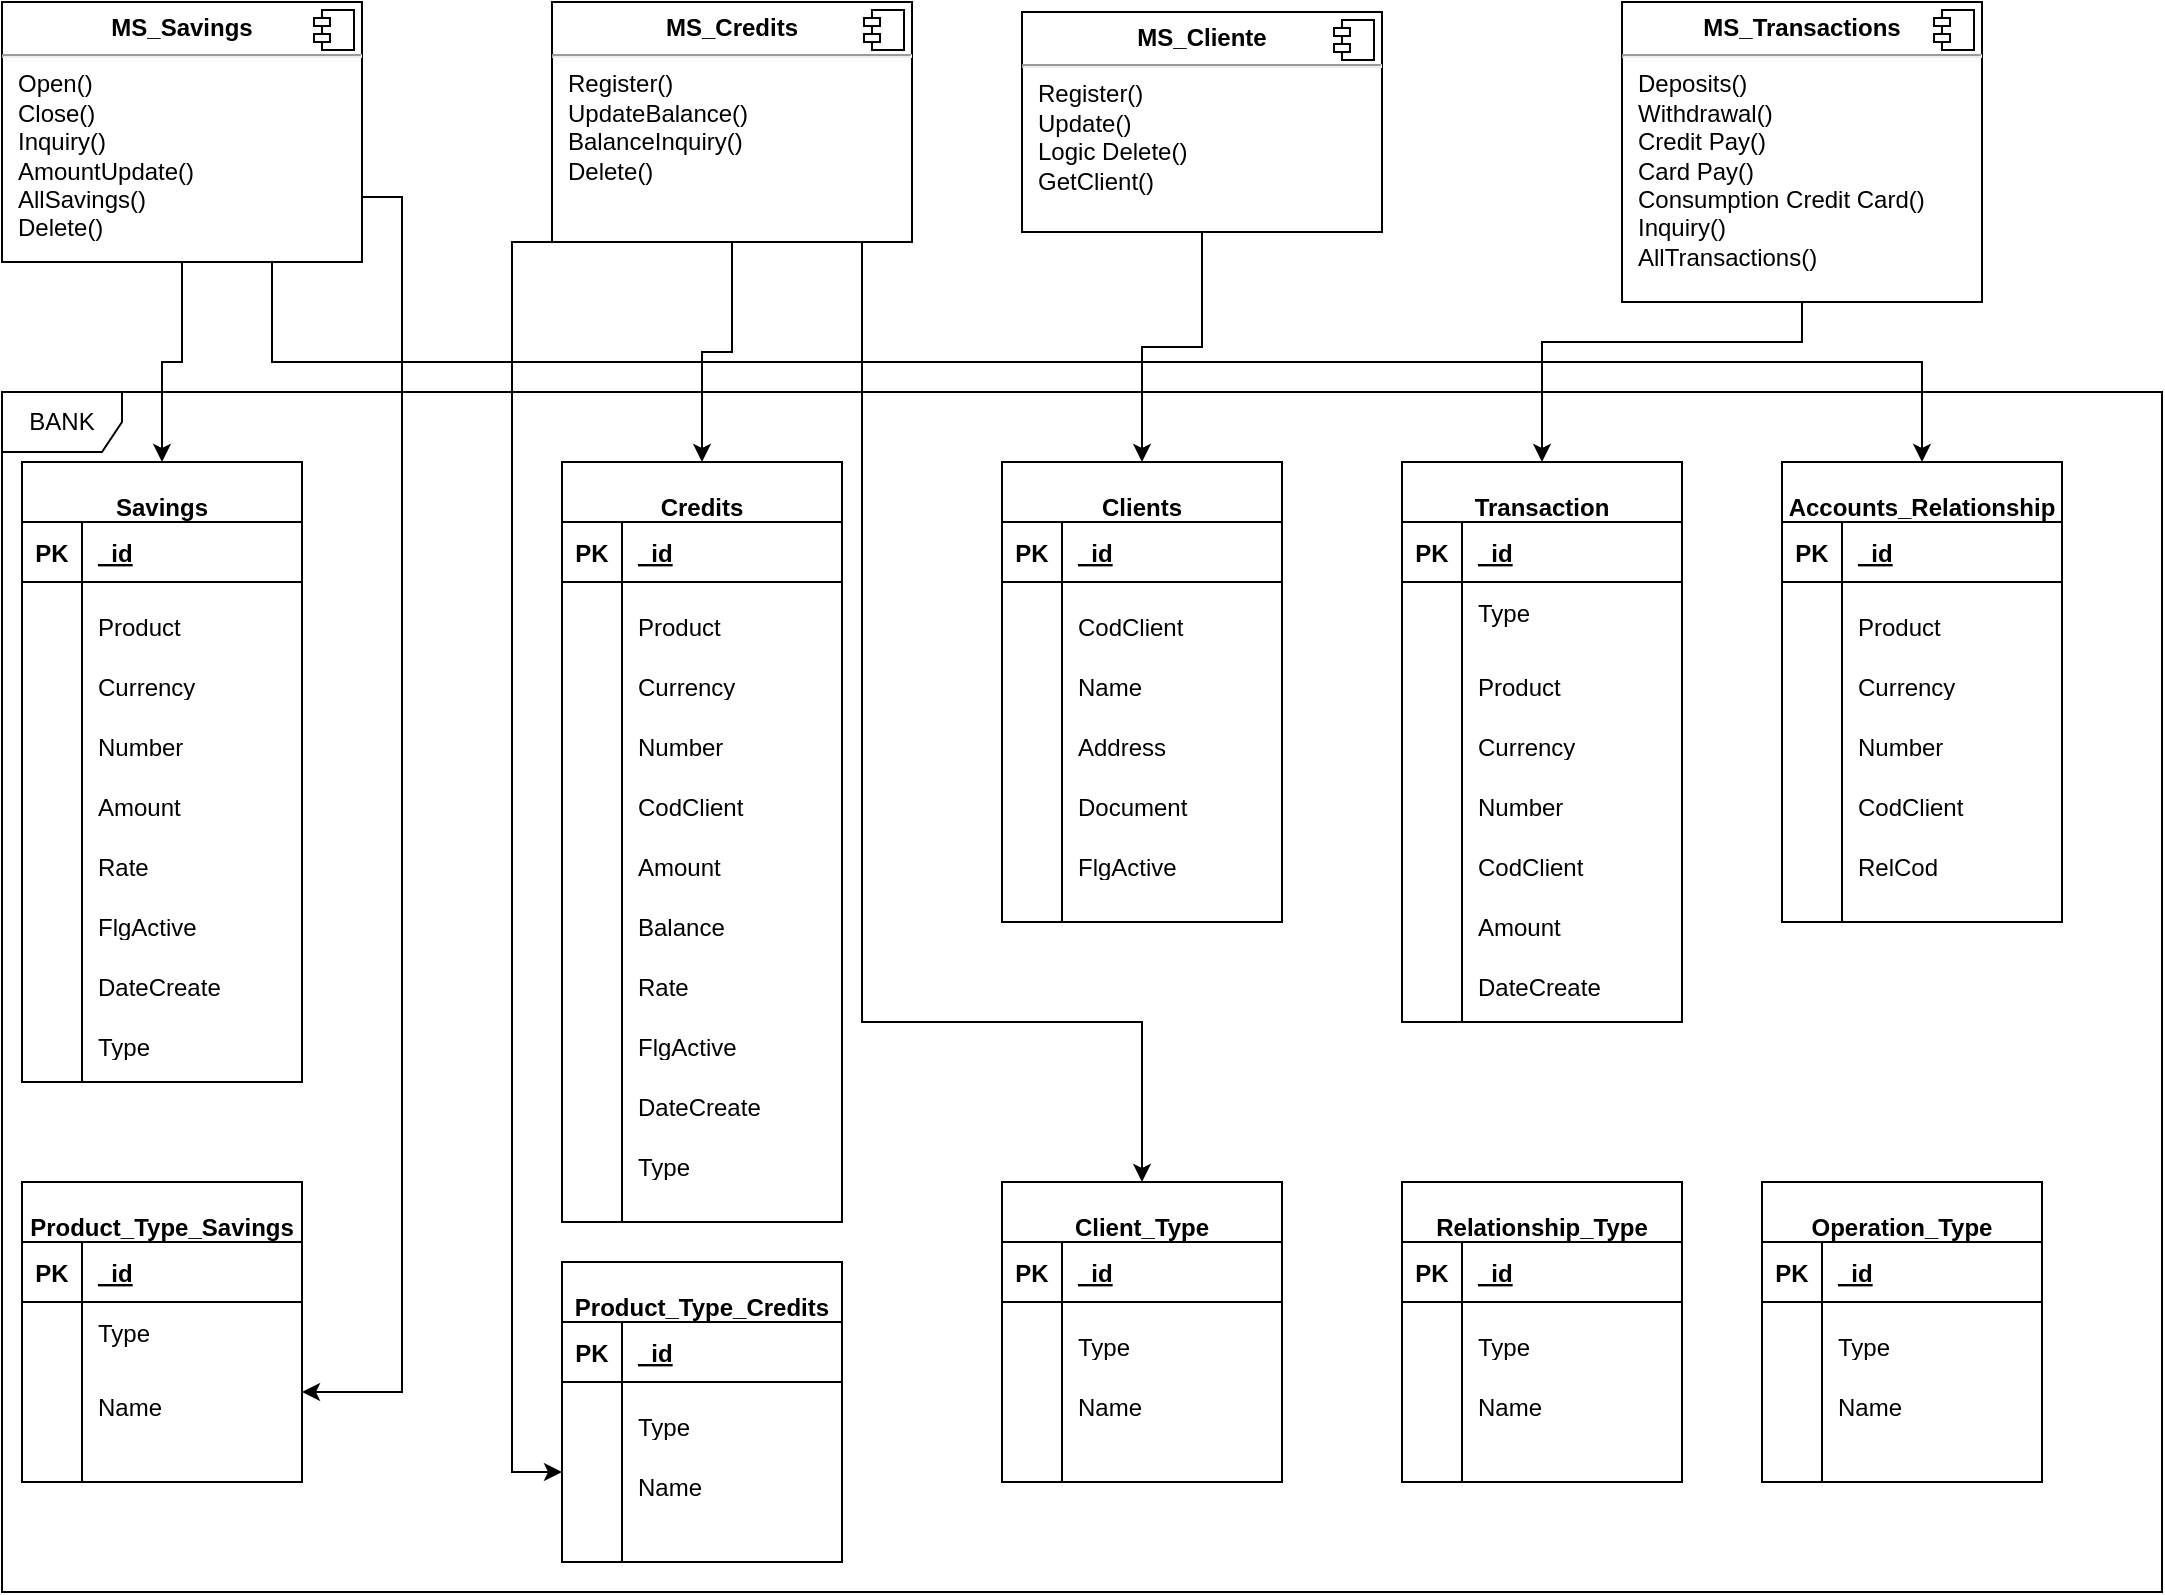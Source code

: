 <mxfile version="20.0.4" type="device"><diagram id="MXFA_0qv1_VHIxPZkJlj" name="Page-1"><mxGraphModel dx="1038" dy="547" grid="1" gridSize="10" guides="1" tooltips="1" connect="1" arrows="1" fold="1" page="1" pageScale="1" pageWidth="1169" pageHeight="827" math="0" shadow="0"><root><mxCell id="0"/><mxCell id="1" parent="0"/><mxCell id="qdt_eq3C3awp7b43roMQ-5" value="BANK" style="shape=umlFrame;whiteSpace=wrap;html=1;" parent="1" vertex="1"><mxGeometry x="40" y="205" width="1080" height="600" as="geometry"/></mxCell><mxCell id="FviVJ25n8pS7CDMj07CR-1" style="edgeStyle=orthogonalEdgeStyle;rounded=0;orthogonalLoop=1;jettySize=auto;html=1;exitX=0.5;exitY=1;exitDx=0;exitDy=0;entryX=0.5;entryY=0;entryDx=0;entryDy=0;" edge="1" parent="1" source="qdt_eq3C3awp7b43roMQ-6" target="8BAgz-dBK4K14bLiGrYP-5"><mxGeometry relative="1" as="geometry"/></mxCell><mxCell id="FviVJ25n8pS7CDMj07CR-5" style="edgeStyle=orthogonalEdgeStyle;rounded=0;orthogonalLoop=1;jettySize=auto;html=1;exitX=0.75;exitY=1;exitDx=0;exitDy=0;entryX=0.5;entryY=0;entryDx=0;entryDy=0;" edge="1" parent="1" source="qdt_eq3C3awp7b43roMQ-6" target="8BAgz-dBK4K14bLiGrYP-44"><mxGeometry relative="1" as="geometry"/></mxCell><mxCell id="FviVJ25n8pS7CDMj07CR-12" style="edgeStyle=orthogonalEdgeStyle;rounded=0;orthogonalLoop=1;jettySize=auto;html=1;exitX=1;exitY=0.75;exitDx=0;exitDy=0;entryX=1;entryY=0.5;entryDx=0;entryDy=0;" edge="1" parent="1" source="qdt_eq3C3awp7b43roMQ-6" target="8BAgz-dBK4K14bLiGrYP-129"><mxGeometry relative="1" as="geometry"/></mxCell><mxCell id="qdt_eq3C3awp7b43roMQ-6" value="&lt;p style=&quot;margin:0px;margin-top:6px;text-align:center;&quot;&gt;&lt;b&gt;MS_Savings&lt;/b&gt;&lt;br&gt;&lt;/p&gt;&lt;hr&gt;&lt;p style=&quot;margin:0px;margin-left:8px;&quot;&gt;Open()&lt;br&gt;Close()&lt;/p&gt;&lt;p style=&quot;margin:0px;margin-left:8px;&quot;&gt;Inquiry()&lt;br&gt;&lt;/p&gt;&lt;p style=&quot;margin:0px;margin-left:8px;&quot;&gt;AmountUpdate()&lt;br&gt;&lt;/p&gt;&lt;p style=&quot;margin:0px;margin-left:8px;&quot;&gt;AllSavings()&lt;br&gt;&lt;/p&gt;&lt;p style=&quot;margin:0px;margin-left:8px;&quot;&gt;Delete()&lt;/p&gt;" style="align=left;overflow=fill;html=1;dropTarget=0;" parent="1" vertex="1"><mxGeometry x="40" y="10" width="180" height="130" as="geometry"/></mxCell><mxCell id="qdt_eq3C3awp7b43roMQ-7" value="" style="shape=component;jettyWidth=8;jettyHeight=4;" parent="qdt_eq3C3awp7b43roMQ-6" vertex="1"><mxGeometry x="1" width="20" height="20" relative="1" as="geometry"><mxPoint x="-24" y="4" as="offset"/></mxGeometry></mxCell><mxCell id="FviVJ25n8pS7CDMj07CR-2" style="edgeStyle=orthogonalEdgeStyle;rounded=0;orthogonalLoop=1;jettySize=auto;html=1;exitX=0.5;exitY=1;exitDx=0;exitDy=0;entryX=0.5;entryY=0;entryDx=0;entryDy=0;" edge="1" parent="1" source="qdt_eq3C3awp7b43roMQ-8" target="8BAgz-dBK4K14bLiGrYP-70"><mxGeometry relative="1" as="geometry"/></mxCell><mxCell id="FviVJ25n8pS7CDMj07CR-6" style="edgeStyle=orthogonalEdgeStyle;rounded=0;orthogonalLoop=1;jettySize=auto;html=1;exitX=0.75;exitY=1;exitDx=0;exitDy=0;entryX=0.5;entryY=0;entryDx=0;entryDy=0;" edge="1" parent="1" source="qdt_eq3C3awp7b43roMQ-8" target="8BAgz-dBK4K14bLiGrYP-83"><mxGeometry relative="1" as="geometry"><Array as="points"><mxPoint x="470" y="130"/><mxPoint x="470" y="520"/><mxPoint x="610" y="520"/></Array></mxGeometry></mxCell><mxCell id="FviVJ25n8pS7CDMj07CR-11" style="edgeStyle=orthogonalEdgeStyle;rounded=0;orthogonalLoop=1;jettySize=auto;html=1;exitX=0.25;exitY=1;exitDx=0;exitDy=0;entryX=0;entryY=0.5;entryDx=0;entryDy=0;" edge="1" parent="1" source="qdt_eq3C3awp7b43roMQ-8" target="8BAgz-dBK4K14bLiGrYP-64"><mxGeometry relative="1" as="geometry"><Array as="points"><mxPoint x="295" y="130"/><mxPoint x="295" y="745"/></Array></mxGeometry></mxCell><mxCell id="qdt_eq3C3awp7b43roMQ-8" value="&lt;p style=&quot;margin:0px;margin-top:6px;text-align:center;&quot;&gt;&lt;b&gt;MS_Credits&lt;/b&gt;&lt;br&gt;&lt;/p&gt;&lt;hr&gt;&lt;p style=&quot;margin:0px;margin-left:8px;&quot;&gt;Register()&lt;/p&gt;&lt;p style=&quot;margin:0px;margin-left:8px;&quot;&gt;UpdateBalance()&lt;/p&gt;&lt;p style=&quot;margin:0px;margin-left:8px;&quot;&gt;BalanceInquiry()&lt;/p&gt;&lt;p style=&quot;margin:0px;margin-left:8px;&quot;&gt;Delete()&lt;/p&gt;" style="align=left;overflow=fill;html=1;dropTarget=0;" parent="1" vertex="1"><mxGeometry x="315" y="10" width="180" height="120" as="geometry"/></mxCell><mxCell id="qdt_eq3C3awp7b43roMQ-9" value="" style="shape=component;jettyWidth=8;jettyHeight=4;" parent="qdt_eq3C3awp7b43roMQ-8" vertex="1"><mxGeometry x="1" width="20" height="20" relative="1" as="geometry"><mxPoint x="-24" y="4" as="offset"/></mxGeometry></mxCell><mxCell id="FviVJ25n8pS7CDMj07CR-3" style="edgeStyle=orthogonalEdgeStyle;rounded=0;orthogonalLoop=1;jettySize=auto;html=1;exitX=0.5;exitY=1;exitDx=0;exitDy=0;entryX=0.5;entryY=0;entryDx=0;entryDy=0;" edge="1" parent="1" source="qdt_eq3C3awp7b43roMQ-10" target="8BAgz-dBK4K14bLiGrYP-31"><mxGeometry relative="1" as="geometry"><Array as="points"><mxPoint x="940" y="180"/><mxPoint x="810" y="180"/></Array></mxGeometry></mxCell><mxCell id="qdt_eq3C3awp7b43roMQ-10" value="&lt;p style=&quot;margin:0px;margin-top:6px;text-align:center;&quot;&gt;&lt;b&gt;MS_Transactions&lt;/b&gt;&lt;br&gt;&lt;/p&gt;&lt;hr&gt;&lt;p style=&quot;margin:0px;margin-left:8px;&quot;&gt;Deposits()&lt;/p&gt;&lt;p style=&quot;margin:0px;margin-left:8px;&quot;&gt;Withdrawal()&lt;/p&gt;&lt;p style=&quot;margin:0px;margin-left:8px;&quot;&gt;Credit Pay()&lt;/p&gt;&lt;p style=&quot;margin:0px;margin-left:8px;&quot;&gt;Card Pay()&lt;/p&gt;&lt;p style=&quot;margin:0px;margin-left:8px;&quot;&gt;Consumption Credit Card()&lt;/p&gt;&lt;p style=&quot;margin:0px;margin-left:8px;&quot;&gt;Inquiry()&lt;/p&gt;&lt;p style=&quot;margin:0px;margin-left:8px;&quot;&gt;AllTransactions()&lt;br&gt;&lt;/p&gt;" style="align=left;overflow=fill;html=1;dropTarget=0;" parent="1" vertex="1"><mxGeometry x="850" y="10" width="180" height="150" as="geometry"/></mxCell><mxCell id="qdt_eq3C3awp7b43roMQ-11" value="" style="shape=component;jettyWidth=8;jettyHeight=4;" parent="qdt_eq3C3awp7b43roMQ-10" vertex="1"><mxGeometry x="1" width="20" height="20" relative="1" as="geometry"><mxPoint x="-24" y="4" as="offset"/></mxGeometry></mxCell><mxCell id="FviVJ25n8pS7CDMj07CR-4" style="edgeStyle=orthogonalEdgeStyle;rounded=0;orthogonalLoop=1;jettySize=auto;html=1;exitX=0.5;exitY=1;exitDx=0;exitDy=0;entryX=0.5;entryY=0;entryDx=0;entryDy=0;" edge="1" parent="1" source="qdt_eq3C3awp7b43roMQ-12" target="8BAgz-dBK4K14bLiGrYP-18"><mxGeometry relative="1" as="geometry"/></mxCell><mxCell id="qdt_eq3C3awp7b43roMQ-12" value="&lt;p style=&quot;margin:0px;margin-top:6px;text-align:center;&quot;&gt;&lt;b&gt;MS_Cliente&lt;/b&gt;&lt;br&gt;&lt;/p&gt;&lt;hr&gt;&lt;p style=&quot;margin:0px;margin-left:8px;&quot;&gt;Register()&lt;/p&gt;&lt;p style=&quot;margin:0px;margin-left:8px;&quot;&gt;Update()&lt;/p&gt;&lt;p style=&quot;margin:0px;margin-left:8px;&quot;&gt;Logic Delete()&lt;/p&gt;&lt;p style=&quot;margin:0px;margin-left:8px;&quot;&gt;GetClient()&lt;/p&gt;" style="align=left;overflow=fill;html=1;dropTarget=0;" parent="1" vertex="1"><mxGeometry x="550" y="15" width="180" height="110" as="geometry"/></mxCell><mxCell id="qdt_eq3C3awp7b43roMQ-13" value="" style="shape=component;jettyWidth=8;jettyHeight=4;" parent="qdt_eq3C3awp7b43roMQ-12" vertex="1"><mxGeometry x="1" width="20" height="20" relative="1" as="geometry"><mxPoint x="-24" y="4" as="offset"/></mxGeometry></mxCell><mxCell id="8BAgz-dBK4K14bLiGrYP-5" value="&#10;  Savings" style="shape=table;startSize=30;container=1;collapsible=1;childLayout=tableLayout;fixedRows=1;rowLines=0;fontStyle=1;align=center;resizeLast=1;" parent="1" vertex="1"><mxGeometry x="50" y="240" width="140" height="310" as="geometry"/></mxCell><mxCell id="8BAgz-dBK4K14bLiGrYP-6" value="" style="shape=tableRow;horizontal=0;startSize=0;swimlaneHead=0;swimlaneBody=0;fillColor=none;collapsible=0;dropTarget=0;points=[[0,0.5],[1,0.5]];portConstraint=eastwest;top=0;left=0;right=0;bottom=1;" parent="8BAgz-dBK4K14bLiGrYP-5" vertex="1"><mxGeometry y="30" width="140" height="30" as="geometry"/></mxCell><mxCell id="8BAgz-dBK4K14bLiGrYP-7" value="PK" style="shape=partialRectangle;connectable=0;fillColor=none;top=0;left=0;bottom=0;right=0;fontStyle=1;overflow=hidden;" parent="8BAgz-dBK4K14bLiGrYP-6" vertex="1"><mxGeometry width="30" height="30" as="geometry"><mxRectangle width="30" height="30" as="alternateBounds"/></mxGeometry></mxCell><mxCell id="8BAgz-dBK4K14bLiGrYP-8" value="_id" style="shape=partialRectangle;connectable=0;fillColor=none;top=0;left=0;bottom=0;right=0;align=left;spacingLeft=6;fontStyle=5;overflow=hidden;" parent="8BAgz-dBK4K14bLiGrYP-6" vertex="1"><mxGeometry x="30" width="110" height="30" as="geometry"><mxRectangle width="110" height="30" as="alternateBounds"/></mxGeometry></mxCell><mxCell id="8BAgz-dBK4K14bLiGrYP-9" value="" style="shape=tableRow;horizontal=0;startSize=0;swimlaneHead=0;swimlaneBody=0;fillColor=none;collapsible=0;dropTarget=0;points=[[0,0.5],[1,0.5]];portConstraint=eastwest;top=0;left=0;right=0;bottom=0;" parent="8BAgz-dBK4K14bLiGrYP-5" vertex="1"><mxGeometry y="60" width="140" height="30" as="geometry"/></mxCell><mxCell id="8BAgz-dBK4K14bLiGrYP-10" value="" style="shape=partialRectangle;connectable=0;fillColor=none;top=0;left=0;bottom=0;right=0;editable=1;overflow=hidden;" parent="8BAgz-dBK4K14bLiGrYP-9" vertex="1"><mxGeometry width="30" height="30" as="geometry"><mxRectangle width="30" height="30" as="alternateBounds"/></mxGeometry></mxCell><mxCell id="8BAgz-dBK4K14bLiGrYP-11" value="&#10;  Product" style="shape=partialRectangle;connectable=0;fillColor=none;top=0;left=0;bottom=0;right=0;align=left;spacingLeft=6;overflow=hidden;" parent="8BAgz-dBK4K14bLiGrYP-9" vertex="1"><mxGeometry x="30" width="110" height="30" as="geometry"><mxRectangle width="110" height="30" as="alternateBounds"/></mxGeometry></mxCell><mxCell id="8BAgz-dBK4K14bLiGrYP-12" value="" style="shape=tableRow;horizontal=0;startSize=0;swimlaneHead=0;swimlaneBody=0;fillColor=none;collapsible=0;dropTarget=0;points=[[0,0.5],[1,0.5]];portConstraint=eastwest;top=0;left=0;right=0;bottom=0;" parent="8BAgz-dBK4K14bLiGrYP-5" vertex="1"><mxGeometry y="90" width="140" height="30" as="geometry"/></mxCell><mxCell id="8BAgz-dBK4K14bLiGrYP-13" value="" style="shape=partialRectangle;connectable=0;fillColor=none;top=0;left=0;bottom=0;right=0;editable=1;overflow=hidden;" parent="8BAgz-dBK4K14bLiGrYP-12" vertex="1"><mxGeometry width="30" height="30" as="geometry"><mxRectangle width="30" height="30" as="alternateBounds"/></mxGeometry></mxCell><mxCell id="8BAgz-dBK4K14bLiGrYP-14" value="&#10;  Currency" style="shape=partialRectangle;connectable=0;fillColor=none;top=0;left=0;bottom=0;right=0;align=left;spacingLeft=6;overflow=hidden;" parent="8BAgz-dBK4K14bLiGrYP-12" vertex="1"><mxGeometry x="30" width="110" height="30" as="geometry"><mxRectangle width="110" height="30" as="alternateBounds"/></mxGeometry></mxCell><mxCell id="8BAgz-dBK4K14bLiGrYP-15" value="" style="shape=tableRow;horizontal=0;startSize=0;swimlaneHead=0;swimlaneBody=0;fillColor=none;collapsible=0;dropTarget=0;points=[[0,0.5],[1,0.5]];portConstraint=eastwest;top=0;left=0;right=0;bottom=0;" parent="8BAgz-dBK4K14bLiGrYP-5" vertex="1"><mxGeometry y="120" width="140" height="30" as="geometry"/></mxCell><mxCell id="8BAgz-dBK4K14bLiGrYP-16" value="" style="shape=partialRectangle;connectable=0;fillColor=none;top=0;left=0;bottom=0;right=0;editable=1;overflow=hidden;" parent="8BAgz-dBK4K14bLiGrYP-15" vertex="1"><mxGeometry width="30" height="30" as="geometry"><mxRectangle width="30" height="30" as="alternateBounds"/></mxGeometry></mxCell><mxCell id="8BAgz-dBK4K14bLiGrYP-17" value="&#10;  Number" style="shape=partialRectangle;connectable=0;fillColor=none;top=0;left=0;bottom=0;right=0;align=left;spacingLeft=6;overflow=hidden;" parent="8BAgz-dBK4K14bLiGrYP-15" vertex="1"><mxGeometry x="30" width="110" height="30" as="geometry"><mxRectangle width="110" height="30" as="alternateBounds"/></mxGeometry></mxCell><mxCell id="8BAgz-dBK4K14bLiGrYP-18" value="&#10;  Clients" style="shape=table;startSize=30;container=1;collapsible=1;childLayout=tableLayout;fixedRows=1;rowLines=0;fontStyle=1;align=center;resizeLast=1;" parent="1" vertex="1"><mxGeometry x="540" y="240" width="140" height="230" as="geometry"/></mxCell><mxCell id="8BAgz-dBK4K14bLiGrYP-19" value="" style="shape=tableRow;horizontal=0;startSize=0;swimlaneHead=0;swimlaneBody=0;fillColor=none;collapsible=0;dropTarget=0;points=[[0,0.5],[1,0.5]];portConstraint=eastwest;top=0;left=0;right=0;bottom=1;" parent="8BAgz-dBK4K14bLiGrYP-18" vertex="1"><mxGeometry y="30" width="140" height="30" as="geometry"/></mxCell><mxCell id="8BAgz-dBK4K14bLiGrYP-20" value="PK" style="shape=partialRectangle;connectable=0;fillColor=none;top=0;left=0;bottom=0;right=0;fontStyle=1;overflow=hidden;" parent="8BAgz-dBK4K14bLiGrYP-19" vertex="1"><mxGeometry width="30" height="30" as="geometry"><mxRectangle width="30" height="30" as="alternateBounds"/></mxGeometry></mxCell><mxCell id="8BAgz-dBK4K14bLiGrYP-21" value="_id" style="shape=partialRectangle;connectable=0;fillColor=none;top=0;left=0;bottom=0;right=0;align=left;spacingLeft=6;fontStyle=5;overflow=hidden;" parent="8BAgz-dBK4K14bLiGrYP-19" vertex="1"><mxGeometry x="30" width="110" height="30" as="geometry"><mxRectangle width="110" height="30" as="alternateBounds"/></mxGeometry></mxCell><mxCell id="8BAgz-dBK4K14bLiGrYP-22" value="" style="shape=tableRow;horizontal=0;startSize=0;swimlaneHead=0;swimlaneBody=0;fillColor=none;collapsible=0;dropTarget=0;points=[[0,0.5],[1,0.5]];portConstraint=eastwest;top=0;left=0;right=0;bottom=0;" parent="8BAgz-dBK4K14bLiGrYP-18" vertex="1"><mxGeometry y="60" width="140" height="30" as="geometry"/></mxCell><mxCell id="8BAgz-dBK4K14bLiGrYP-23" value="" style="shape=partialRectangle;connectable=0;fillColor=none;top=0;left=0;bottom=0;right=0;editable=1;overflow=hidden;" parent="8BAgz-dBK4K14bLiGrYP-22" vertex="1"><mxGeometry width="30" height="30" as="geometry"><mxRectangle width="30" height="30" as="alternateBounds"/></mxGeometry></mxCell><mxCell id="8BAgz-dBK4K14bLiGrYP-24" value="&#10;  CodClient" style="shape=partialRectangle;connectable=0;fillColor=none;top=0;left=0;bottom=0;right=0;align=left;spacingLeft=6;overflow=hidden;" parent="8BAgz-dBK4K14bLiGrYP-22" vertex="1"><mxGeometry x="30" width="110" height="30" as="geometry"><mxRectangle width="110" height="30" as="alternateBounds"/></mxGeometry></mxCell><mxCell id="8BAgz-dBK4K14bLiGrYP-25" value="" style="shape=tableRow;horizontal=0;startSize=0;swimlaneHead=0;swimlaneBody=0;fillColor=none;collapsible=0;dropTarget=0;points=[[0,0.5],[1,0.5]];portConstraint=eastwest;top=0;left=0;right=0;bottom=0;" parent="8BAgz-dBK4K14bLiGrYP-18" vertex="1"><mxGeometry y="90" width="140" height="30" as="geometry"/></mxCell><mxCell id="8BAgz-dBK4K14bLiGrYP-26" value="" style="shape=partialRectangle;connectable=0;fillColor=none;top=0;left=0;bottom=0;right=0;editable=1;overflow=hidden;" parent="8BAgz-dBK4K14bLiGrYP-25" vertex="1"><mxGeometry width="30" height="30" as="geometry"><mxRectangle width="30" height="30" as="alternateBounds"/></mxGeometry></mxCell><mxCell id="8BAgz-dBK4K14bLiGrYP-27" value="&#10;  Name" style="shape=partialRectangle;connectable=0;fillColor=none;top=0;left=0;bottom=0;right=0;align=left;spacingLeft=6;overflow=hidden;" parent="8BAgz-dBK4K14bLiGrYP-25" vertex="1"><mxGeometry x="30" width="110" height="30" as="geometry"><mxRectangle width="110" height="30" as="alternateBounds"/></mxGeometry></mxCell><mxCell id="8BAgz-dBK4K14bLiGrYP-28" value="" style="shape=tableRow;horizontal=0;startSize=0;swimlaneHead=0;swimlaneBody=0;fillColor=none;collapsible=0;dropTarget=0;points=[[0,0.5],[1,0.5]];portConstraint=eastwest;top=0;left=0;right=0;bottom=0;" parent="8BAgz-dBK4K14bLiGrYP-18" vertex="1"><mxGeometry y="120" width="140" height="30" as="geometry"/></mxCell><mxCell id="8BAgz-dBK4K14bLiGrYP-29" value="" style="shape=partialRectangle;connectable=0;fillColor=none;top=0;left=0;bottom=0;right=0;editable=1;overflow=hidden;" parent="8BAgz-dBK4K14bLiGrYP-28" vertex="1"><mxGeometry width="30" height="30" as="geometry"><mxRectangle width="30" height="30" as="alternateBounds"/></mxGeometry></mxCell><mxCell id="8BAgz-dBK4K14bLiGrYP-30" value="&#10;  Address" style="shape=partialRectangle;connectable=0;fillColor=none;top=0;left=0;bottom=0;right=0;align=left;spacingLeft=6;overflow=hidden;" parent="8BAgz-dBK4K14bLiGrYP-28" vertex="1"><mxGeometry x="30" width="110" height="30" as="geometry"><mxRectangle width="110" height="30" as="alternateBounds"/></mxGeometry></mxCell><mxCell id="8BAgz-dBK4K14bLiGrYP-31" value="&#10;  Transaction" style="shape=table;startSize=30;container=1;collapsible=1;childLayout=tableLayout;fixedRows=1;rowLines=0;fontStyle=1;align=center;resizeLast=1;" parent="1" vertex="1"><mxGeometry x="740" y="240" width="140" height="280" as="geometry"/></mxCell><mxCell id="8BAgz-dBK4K14bLiGrYP-32" value="" style="shape=tableRow;horizontal=0;startSize=0;swimlaneHead=0;swimlaneBody=0;fillColor=none;collapsible=0;dropTarget=0;points=[[0,0.5],[1,0.5]];portConstraint=eastwest;top=0;left=0;right=0;bottom=1;" parent="8BAgz-dBK4K14bLiGrYP-31" vertex="1"><mxGeometry y="30" width="140" height="30" as="geometry"/></mxCell><mxCell id="8BAgz-dBK4K14bLiGrYP-33" value="PK" style="shape=partialRectangle;connectable=0;fillColor=none;top=0;left=0;bottom=0;right=0;fontStyle=1;overflow=hidden;" parent="8BAgz-dBK4K14bLiGrYP-32" vertex="1"><mxGeometry width="30" height="30" as="geometry"><mxRectangle width="30" height="30" as="alternateBounds"/></mxGeometry></mxCell><mxCell id="8BAgz-dBK4K14bLiGrYP-34" value="_id" style="shape=partialRectangle;connectable=0;fillColor=none;top=0;left=0;bottom=0;right=0;align=left;spacingLeft=6;fontStyle=5;overflow=hidden;" parent="8BAgz-dBK4K14bLiGrYP-32" vertex="1"><mxGeometry x="30" width="110" height="30" as="geometry"><mxRectangle width="110" height="30" as="alternateBounds"/></mxGeometry></mxCell><mxCell id="8BAgz-dBK4K14bLiGrYP-35" value="" style="shape=tableRow;horizontal=0;startSize=0;swimlaneHead=0;swimlaneBody=0;fillColor=none;collapsible=0;dropTarget=0;points=[[0,0.5],[1,0.5]];portConstraint=eastwest;top=0;left=0;right=0;bottom=0;" parent="8BAgz-dBK4K14bLiGrYP-31" vertex="1"><mxGeometry y="60" width="140" height="30" as="geometry"/></mxCell><mxCell id="8BAgz-dBK4K14bLiGrYP-36" value="" style="shape=partialRectangle;connectable=0;fillColor=none;top=0;left=0;bottom=0;right=0;editable=1;overflow=hidden;" parent="8BAgz-dBK4K14bLiGrYP-35" vertex="1"><mxGeometry width="30" height="30" as="geometry"><mxRectangle width="30" height="30" as="alternateBounds"/></mxGeometry></mxCell><mxCell id="8BAgz-dBK4K14bLiGrYP-37" value="Type" style="shape=partialRectangle;connectable=0;fillColor=none;top=0;left=0;bottom=0;right=0;align=left;spacingLeft=6;overflow=hidden;" parent="8BAgz-dBK4K14bLiGrYP-35" vertex="1"><mxGeometry x="30" width="110" height="30" as="geometry"><mxRectangle width="110" height="30" as="alternateBounds"/></mxGeometry></mxCell><mxCell id="8BAgz-dBK4K14bLiGrYP-38" value="" style="shape=tableRow;horizontal=0;startSize=0;swimlaneHead=0;swimlaneBody=0;fillColor=none;collapsible=0;dropTarget=0;points=[[0,0.5],[1,0.5]];portConstraint=eastwest;top=0;left=0;right=0;bottom=0;" parent="8BAgz-dBK4K14bLiGrYP-31" vertex="1"><mxGeometry y="90" width="140" height="30" as="geometry"/></mxCell><mxCell id="8BAgz-dBK4K14bLiGrYP-39" value="" style="shape=partialRectangle;connectable=0;fillColor=none;top=0;left=0;bottom=0;right=0;editable=1;overflow=hidden;" parent="8BAgz-dBK4K14bLiGrYP-38" vertex="1"><mxGeometry width="30" height="30" as="geometry"><mxRectangle width="30" height="30" as="alternateBounds"/></mxGeometry></mxCell><mxCell id="8BAgz-dBK4K14bLiGrYP-40" value="&#10;  Product" style="shape=partialRectangle;connectable=0;fillColor=none;top=0;left=0;bottom=0;right=0;align=left;spacingLeft=6;overflow=hidden;" parent="8BAgz-dBK4K14bLiGrYP-38" vertex="1"><mxGeometry x="30" width="110" height="30" as="geometry"><mxRectangle width="110" height="30" as="alternateBounds"/></mxGeometry></mxCell><mxCell id="8BAgz-dBK4K14bLiGrYP-41" value="" style="shape=tableRow;horizontal=0;startSize=0;swimlaneHead=0;swimlaneBody=0;fillColor=none;collapsible=0;dropTarget=0;points=[[0,0.5],[1,0.5]];portConstraint=eastwest;top=0;left=0;right=0;bottom=0;" parent="8BAgz-dBK4K14bLiGrYP-31" vertex="1"><mxGeometry y="120" width="140" height="30" as="geometry"/></mxCell><mxCell id="8BAgz-dBK4K14bLiGrYP-42" value="" style="shape=partialRectangle;connectable=0;fillColor=none;top=0;left=0;bottom=0;right=0;editable=1;overflow=hidden;" parent="8BAgz-dBK4K14bLiGrYP-41" vertex="1"><mxGeometry width="30" height="30" as="geometry"><mxRectangle width="30" height="30" as="alternateBounds"/></mxGeometry></mxCell><mxCell id="8BAgz-dBK4K14bLiGrYP-43" value="&#10;  Currency" style="shape=partialRectangle;connectable=0;fillColor=none;top=0;left=0;bottom=0;right=0;align=left;spacingLeft=6;overflow=hidden;" parent="8BAgz-dBK4K14bLiGrYP-41" vertex="1"><mxGeometry x="30" width="110" height="30" as="geometry"><mxRectangle width="110" height="30" as="alternateBounds"/></mxGeometry></mxCell><mxCell id="8BAgz-dBK4K14bLiGrYP-44" value="&#10;  Accounts_Relationship" style="shape=table;startSize=30;container=1;collapsible=1;childLayout=tableLayout;fixedRows=1;rowLines=0;fontStyle=1;align=center;resizeLast=1;" parent="1" vertex="1"><mxGeometry x="930" y="240" width="140" height="230" as="geometry"/></mxCell><mxCell id="8BAgz-dBK4K14bLiGrYP-45" value="" style="shape=tableRow;horizontal=0;startSize=0;swimlaneHead=0;swimlaneBody=0;fillColor=none;collapsible=0;dropTarget=0;points=[[0,0.5],[1,0.5]];portConstraint=eastwest;top=0;left=0;right=0;bottom=1;" parent="8BAgz-dBK4K14bLiGrYP-44" vertex="1"><mxGeometry y="30" width="140" height="30" as="geometry"/></mxCell><mxCell id="8BAgz-dBK4K14bLiGrYP-46" value="PK" style="shape=partialRectangle;connectable=0;fillColor=none;top=0;left=0;bottom=0;right=0;fontStyle=1;overflow=hidden;" parent="8BAgz-dBK4K14bLiGrYP-45" vertex="1"><mxGeometry width="30" height="30" as="geometry"><mxRectangle width="30" height="30" as="alternateBounds"/></mxGeometry></mxCell><mxCell id="8BAgz-dBK4K14bLiGrYP-47" value="_id" style="shape=partialRectangle;connectable=0;fillColor=none;top=0;left=0;bottom=0;right=0;align=left;spacingLeft=6;fontStyle=5;overflow=hidden;" parent="8BAgz-dBK4K14bLiGrYP-45" vertex="1"><mxGeometry x="30" width="110" height="30" as="geometry"><mxRectangle width="110" height="30" as="alternateBounds"/></mxGeometry></mxCell><mxCell id="8BAgz-dBK4K14bLiGrYP-48" value="" style="shape=tableRow;horizontal=0;startSize=0;swimlaneHead=0;swimlaneBody=0;fillColor=none;collapsible=0;dropTarget=0;points=[[0,0.5],[1,0.5]];portConstraint=eastwest;top=0;left=0;right=0;bottom=0;" parent="8BAgz-dBK4K14bLiGrYP-44" vertex="1"><mxGeometry y="60" width="140" height="30" as="geometry"/></mxCell><mxCell id="8BAgz-dBK4K14bLiGrYP-49" value="" style="shape=partialRectangle;connectable=0;fillColor=none;top=0;left=0;bottom=0;right=0;editable=1;overflow=hidden;" parent="8BAgz-dBK4K14bLiGrYP-48" vertex="1"><mxGeometry width="30" height="30" as="geometry"><mxRectangle width="30" height="30" as="alternateBounds"/></mxGeometry></mxCell><mxCell id="8BAgz-dBK4K14bLiGrYP-50" value="&#10;  Product" style="shape=partialRectangle;connectable=0;fillColor=none;top=0;left=0;bottom=0;right=0;align=left;spacingLeft=6;overflow=hidden;" parent="8BAgz-dBK4K14bLiGrYP-48" vertex="1"><mxGeometry x="30" width="110" height="30" as="geometry"><mxRectangle width="110" height="30" as="alternateBounds"/></mxGeometry></mxCell><mxCell id="8BAgz-dBK4K14bLiGrYP-51" value="" style="shape=tableRow;horizontal=0;startSize=0;swimlaneHead=0;swimlaneBody=0;fillColor=none;collapsible=0;dropTarget=0;points=[[0,0.5],[1,0.5]];portConstraint=eastwest;top=0;left=0;right=0;bottom=0;" parent="8BAgz-dBK4K14bLiGrYP-44" vertex="1"><mxGeometry y="90" width="140" height="30" as="geometry"/></mxCell><mxCell id="8BAgz-dBK4K14bLiGrYP-52" value="" style="shape=partialRectangle;connectable=0;fillColor=none;top=0;left=0;bottom=0;right=0;editable=1;overflow=hidden;" parent="8BAgz-dBK4K14bLiGrYP-51" vertex="1"><mxGeometry width="30" height="30" as="geometry"><mxRectangle width="30" height="30" as="alternateBounds"/></mxGeometry></mxCell><mxCell id="8BAgz-dBK4K14bLiGrYP-53" value="&#10;  Currency" style="shape=partialRectangle;connectable=0;fillColor=none;top=0;left=0;bottom=0;right=0;align=left;spacingLeft=6;overflow=hidden;" parent="8BAgz-dBK4K14bLiGrYP-51" vertex="1"><mxGeometry x="30" width="110" height="30" as="geometry"><mxRectangle width="110" height="30" as="alternateBounds"/></mxGeometry></mxCell><mxCell id="8BAgz-dBK4K14bLiGrYP-54" value="" style="shape=tableRow;horizontal=0;startSize=0;swimlaneHead=0;swimlaneBody=0;fillColor=none;collapsible=0;dropTarget=0;points=[[0,0.5],[1,0.5]];portConstraint=eastwest;top=0;left=0;right=0;bottom=0;" parent="8BAgz-dBK4K14bLiGrYP-44" vertex="1"><mxGeometry y="120" width="140" height="30" as="geometry"/></mxCell><mxCell id="8BAgz-dBK4K14bLiGrYP-55" value="" style="shape=partialRectangle;connectable=0;fillColor=none;top=0;left=0;bottom=0;right=0;editable=1;overflow=hidden;" parent="8BAgz-dBK4K14bLiGrYP-54" vertex="1"><mxGeometry width="30" height="30" as="geometry"><mxRectangle width="30" height="30" as="alternateBounds"/></mxGeometry></mxCell><mxCell id="8BAgz-dBK4K14bLiGrYP-56" value="&#10;  Number" style="shape=partialRectangle;connectable=0;fillColor=none;top=0;left=0;bottom=0;right=0;align=left;spacingLeft=6;overflow=hidden;" parent="8BAgz-dBK4K14bLiGrYP-54" vertex="1"><mxGeometry x="30" width="110" height="30" as="geometry"><mxRectangle width="110" height="30" as="alternateBounds"/></mxGeometry></mxCell><mxCell id="8BAgz-dBK4K14bLiGrYP-57" value="&#10;  Product_Type_Credits" style="shape=table;startSize=30;container=1;collapsible=1;childLayout=tableLayout;fixedRows=1;rowLines=0;fontStyle=1;align=center;resizeLast=1;" parent="1" vertex="1"><mxGeometry x="320" y="640" width="140" height="150" as="geometry"/></mxCell><mxCell id="8BAgz-dBK4K14bLiGrYP-58" value="" style="shape=tableRow;horizontal=0;startSize=0;swimlaneHead=0;swimlaneBody=0;fillColor=none;collapsible=0;dropTarget=0;points=[[0,0.5],[1,0.5]];portConstraint=eastwest;top=0;left=0;right=0;bottom=1;" parent="8BAgz-dBK4K14bLiGrYP-57" vertex="1"><mxGeometry y="30" width="140" height="30" as="geometry"/></mxCell><mxCell id="8BAgz-dBK4K14bLiGrYP-59" value="PK" style="shape=partialRectangle;connectable=0;fillColor=none;top=0;left=0;bottom=0;right=0;fontStyle=1;overflow=hidden;" parent="8BAgz-dBK4K14bLiGrYP-58" vertex="1"><mxGeometry width="30" height="30" as="geometry"><mxRectangle width="30" height="30" as="alternateBounds"/></mxGeometry></mxCell><mxCell id="8BAgz-dBK4K14bLiGrYP-60" value="_id" style="shape=partialRectangle;connectable=0;fillColor=none;top=0;left=0;bottom=0;right=0;align=left;spacingLeft=6;fontStyle=5;overflow=hidden;" parent="8BAgz-dBK4K14bLiGrYP-58" vertex="1"><mxGeometry x="30" width="110" height="30" as="geometry"><mxRectangle width="110" height="30" as="alternateBounds"/></mxGeometry></mxCell><mxCell id="8BAgz-dBK4K14bLiGrYP-61" value="" style="shape=tableRow;horizontal=0;startSize=0;swimlaneHead=0;swimlaneBody=0;fillColor=none;collapsible=0;dropTarget=0;points=[[0,0.5],[1,0.5]];portConstraint=eastwest;top=0;left=0;right=0;bottom=0;" parent="8BAgz-dBK4K14bLiGrYP-57" vertex="1"><mxGeometry y="60" width="140" height="30" as="geometry"/></mxCell><mxCell id="8BAgz-dBK4K14bLiGrYP-62" value="" style="shape=partialRectangle;connectable=0;fillColor=none;top=0;left=0;bottom=0;right=0;editable=1;overflow=hidden;" parent="8BAgz-dBK4K14bLiGrYP-61" vertex="1"><mxGeometry width="30" height="30" as="geometry"><mxRectangle width="30" height="30" as="alternateBounds"/></mxGeometry></mxCell><mxCell id="8BAgz-dBK4K14bLiGrYP-63" value="&#10;  Type" style="shape=partialRectangle;connectable=0;fillColor=none;top=0;left=0;bottom=0;right=0;align=left;spacingLeft=6;overflow=hidden;" parent="8BAgz-dBK4K14bLiGrYP-61" vertex="1"><mxGeometry x="30" width="110" height="30" as="geometry"><mxRectangle width="110" height="30" as="alternateBounds"/></mxGeometry></mxCell><mxCell id="8BAgz-dBK4K14bLiGrYP-64" value="" style="shape=tableRow;horizontal=0;startSize=0;swimlaneHead=0;swimlaneBody=0;fillColor=none;collapsible=0;dropTarget=0;points=[[0,0.5],[1,0.5]];portConstraint=eastwest;top=0;left=0;right=0;bottom=0;" parent="8BAgz-dBK4K14bLiGrYP-57" vertex="1"><mxGeometry y="90" width="140" height="30" as="geometry"/></mxCell><mxCell id="8BAgz-dBK4K14bLiGrYP-65" value="" style="shape=partialRectangle;connectable=0;fillColor=none;top=0;left=0;bottom=0;right=0;editable=1;overflow=hidden;" parent="8BAgz-dBK4K14bLiGrYP-64" vertex="1"><mxGeometry width="30" height="30" as="geometry"><mxRectangle width="30" height="30" as="alternateBounds"/></mxGeometry></mxCell><mxCell id="8BAgz-dBK4K14bLiGrYP-66" value="&#10;  Name" style="shape=partialRectangle;connectable=0;fillColor=none;top=0;left=0;bottom=0;right=0;align=left;spacingLeft=6;overflow=hidden;" parent="8BAgz-dBK4K14bLiGrYP-64" vertex="1"><mxGeometry x="30" width="110" height="30" as="geometry"><mxRectangle width="110" height="30" as="alternateBounds"/></mxGeometry></mxCell><mxCell id="8BAgz-dBK4K14bLiGrYP-67" value="" style="shape=tableRow;horizontal=0;startSize=0;swimlaneHead=0;swimlaneBody=0;fillColor=none;collapsible=0;dropTarget=0;points=[[0,0.5],[1,0.5]];portConstraint=eastwest;top=0;left=0;right=0;bottom=0;" parent="8BAgz-dBK4K14bLiGrYP-57" vertex="1"><mxGeometry y="120" width="140" height="30" as="geometry"/></mxCell><mxCell id="8BAgz-dBK4K14bLiGrYP-68" value="" style="shape=partialRectangle;connectable=0;fillColor=none;top=0;left=0;bottom=0;right=0;editable=1;overflow=hidden;" parent="8BAgz-dBK4K14bLiGrYP-67" vertex="1"><mxGeometry width="30" height="30" as="geometry"><mxRectangle width="30" height="30" as="alternateBounds"/></mxGeometry></mxCell><mxCell id="8BAgz-dBK4K14bLiGrYP-69" value="" style="shape=partialRectangle;connectable=0;fillColor=none;top=0;left=0;bottom=0;right=0;align=left;spacingLeft=6;overflow=hidden;" parent="8BAgz-dBK4K14bLiGrYP-67" vertex="1"><mxGeometry x="30" width="110" height="30" as="geometry"><mxRectangle width="110" height="30" as="alternateBounds"/></mxGeometry></mxCell><mxCell id="8BAgz-dBK4K14bLiGrYP-70" value="&#10;  Credits" style="shape=table;startSize=30;container=1;collapsible=1;childLayout=tableLayout;fixedRows=1;rowLines=0;fontStyle=1;align=center;resizeLast=1;" parent="1" vertex="1"><mxGeometry x="320" y="240" width="140" height="380" as="geometry"/></mxCell><mxCell id="8BAgz-dBK4K14bLiGrYP-71" value="" style="shape=tableRow;horizontal=0;startSize=0;swimlaneHead=0;swimlaneBody=0;fillColor=none;collapsible=0;dropTarget=0;points=[[0,0.5],[1,0.5]];portConstraint=eastwest;top=0;left=0;right=0;bottom=1;" parent="8BAgz-dBK4K14bLiGrYP-70" vertex="1"><mxGeometry y="30" width="140" height="30" as="geometry"/></mxCell><mxCell id="8BAgz-dBK4K14bLiGrYP-72" value="PK" style="shape=partialRectangle;connectable=0;fillColor=none;top=0;left=0;bottom=0;right=0;fontStyle=1;overflow=hidden;" parent="8BAgz-dBK4K14bLiGrYP-71" vertex="1"><mxGeometry width="30" height="30" as="geometry"><mxRectangle width="30" height="30" as="alternateBounds"/></mxGeometry></mxCell><mxCell id="8BAgz-dBK4K14bLiGrYP-73" value="_id" style="shape=partialRectangle;connectable=0;fillColor=none;top=0;left=0;bottom=0;right=0;align=left;spacingLeft=6;fontStyle=5;overflow=hidden;" parent="8BAgz-dBK4K14bLiGrYP-71" vertex="1"><mxGeometry x="30" width="110" height="30" as="geometry"><mxRectangle width="110" height="30" as="alternateBounds"/></mxGeometry></mxCell><mxCell id="8BAgz-dBK4K14bLiGrYP-74" value="" style="shape=tableRow;horizontal=0;startSize=0;swimlaneHead=0;swimlaneBody=0;fillColor=none;collapsible=0;dropTarget=0;points=[[0,0.5],[1,0.5]];portConstraint=eastwest;top=0;left=0;right=0;bottom=0;" parent="8BAgz-dBK4K14bLiGrYP-70" vertex="1"><mxGeometry y="60" width="140" height="30" as="geometry"/></mxCell><mxCell id="8BAgz-dBK4K14bLiGrYP-75" value="" style="shape=partialRectangle;connectable=0;fillColor=none;top=0;left=0;bottom=0;right=0;editable=1;overflow=hidden;" parent="8BAgz-dBK4K14bLiGrYP-74" vertex="1"><mxGeometry width="30" height="30" as="geometry"><mxRectangle width="30" height="30" as="alternateBounds"/></mxGeometry></mxCell><mxCell id="8BAgz-dBK4K14bLiGrYP-76" value="&#10;  Product" style="shape=partialRectangle;connectable=0;fillColor=none;top=0;left=0;bottom=0;right=0;align=left;spacingLeft=6;overflow=hidden;" parent="8BAgz-dBK4K14bLiGrYP-74" vertex="1"><mxGeometry x="30" width="110" height="30" as="geometry"><mxRectangle width="110" height="30" as="alternateBounds"/></mxGeometry></mxCell><mxCell id="8BAgz-dBK4K14bLiGrYP-77" value="" style="shape=tableRow;horizontal=0;startSize=0;swimlaneHead=0;swimlaneBody=0;fillColor=none;collapsible=0;dropTarget=0;points=[[0,0.5],[1,0.5]];portConstraint=eastwest;top=0;left=0;right=0;bottom=0;" parent="8BAgz-dBK4K14bLiGrYP-70" vertex="1"><mxGeometry y="90" width="140" height="30" as="geometry"/></mxCell><mxCell id="8BAgz-dBK4K14bLiGrYP-78" value="" style="shape=partialRectangle;connectable=0;fillColor=none;top=0;left=0;bottom=0;right=0;editable=1;overflow=hidden;" parent="8BAgz-dBK4K14bLiGrYP-77" vertex="1"><mxGeometry width="30" height="30" as="geometry"><mxRectangle width="30" height="30" as="alternateBounds"/></mxGeometry></mxCell><mxCell id="8BAgz-dBK4K14bLiGrYP-79" value="&#10;  Currency" style="shape=partialRectangle;connectable=0;fillColor=none;top=0;left=0;bottom=0;right=0;align=left;spacingLeft=6;overflow=hidden;" parent="8BAgz-dBK4K14bLiGrYP-77" vertex="1"><mxGeometry x="30" width="110" height="30" as="geometry"><mxRectangle width="110" height="30" as="alternateBounds"/></mxGeometry></mxCell><mxCell id="8BAgz-dBK4K14bLiGrYP-80" value="" style="shape=tableRow;horizontal=0;startSize=0;swimlaneHead=0;swimlaneBody=0;fillColor=none;collapsible=0;dropTarget=0;points=[[0,0.5],[1,0.5]];portConstraint=eastwest;top=0;left=0;right=0;bottom=0;" parent="8BAgz-dBK4K14bLiGrYP-70" vertex="1"><mxGeometry y="120" width="140" height="30" as="geometry"/></mxCell><mxCell id="8BAgz-dBK4K14bLiGrYP-81" value="" style="shape=partialRectangle;connectable=0;fillColor=none;top=0;left=0;bottom=0;right=0;editable=1;overflow=hidden;" parent="8BAgz-dBK4K14bLiGrYP-80" vertex="1"><mxGeometry width="30" height="30" as="geometry"><mxRectangle width="30" height="30" as="alternateBounds"/></mxGeometry></mxCell><mxCell id="8BAgz-dBK4K14bLiGrYP-82" value="&#10;  Number" style="shape=partialRectangle;connectable=0;fillColor=none;top=0;left=0;bottom=0;right=0;align=left;spacingLeft=6;overflow=hidden;" parent="8BAgz-dBK4K14bLiGrYP-80" vertex="1"><mxGeometry x="30" width="110" height="30" as="geometry"><mxRectangle width="110" height="30" as="alternateBounds"/></mxGeometry></mxCell><mxCell id="8BAgz-dBK4K14bLiGrYP-83" value="&#10;  Client_Type" style="shape=table;startSize=30;container=1;collapsible=1;childLayout=tableLayout;fixedRows=1;rowLines=0;fontStyle=1;align=center;resizeLast=1;" parent="1" vertex="1"><mxGeometry x="540" y="600" width="140" height="150" as="geometry"/></mxCell><mxCell id="8BAgz-dBK4K14bLiGrYP-84" value="" style="shape=tableRow;horizontal=0;startSize=0;swimlaneHead=0;swimlaneBody=0;fillColor=none;collapsible=0;dropTarget=0;points=[[0,0.5],[1,0.5]];portConstraint=eastwest;top=0;left=0;right=0;bottom=1;" parent="8BAgz-dBK4K14bLiGrYP-83" vertex="1"><mxGeometry y="30" width="140" height="30" as="geometry"/></mxCell><mxCell id="8BAgz-dBK4K14bLiGrYP-85" value="PK" style="shape=partialRectangle;connectable=0;fillColor=none;top=0;left=0;bottom=0;right=0;fontStyle=1;overflow=hidden;" parent="8BAgz-dBK4K14bLiGrYP-84" vertex="1"><mxGeometry width="30" height="30" as="geometry"><mxRectangle width="30" height="30" as="alternateBounds"/></mxGeometry></mxCell><mxCell id="8BAgz-dBK4K14bLiGrYP-86" value="_id" style="shape=partialRectangle;connectable=0;fillColor=none;top=0;left=0;bottom=0;right=0;align=left;spacingLeft=6;fontStyle=5;overflow=hidden;" parent="8BAgz-dBK4K14bLiGrYP-84" vertex="1"><mxGeometry x="30" width="110" height="30" as="geometry"><mxRectangle width="110" height="30" as="alternateBounds"/></mxGeometry></mxCell><mxCell id="8BAgz-dBK4K14bLiGrYP-87" value="" style="shape=tableRow;horizontal=0;startSize=0;swimlaneHead=0;swimlaneBody=0;fillColor=none;collapsible=0;dropTarget=0;points=[[0,0.5],[1,0.5]];portConstraint=eastwest;top=0;left=0;right=0;bottom=0;" parent="8BAgz-dBK4K14bLiGrYP-83" vertex="1"><mxGeometry y="60" width="140" height="30" as="geometry"/></mxCell><mxCell id="8BAgz-dBK4K14bLiGrYP-88" value="" style="shape=partialRectangle;connectable=0;fillColor=none;top=0;left=0;bottom=0;right=0;editable=1;overflow=hidden;" parent="8BAgz-dBK4K14bLiGrYP-87" vertex="1"><mxGeometry width="30" height="30" as="geometry"><mxRectangle width="30" height="30" as="alternateBounds"/></mxGeometry></mxCell><mxCell id="8BAgz-dBK4K14bLiGrYP-89" value="&#10;  Type" style="shape=partialRectangle;connectable=0;fillColor=none;top=0;left=0;bottom=0;right=0;align=left;spacingLeft=6;overflow=hidden;" parent="8BAgz-dBK4K14bLiGrYP-87" vertex="1"><mxGeometry x="30" width="110" height="30" as="geometry"><mxRectangle width="110" height="30" as="alternateBounds"/></mxGeometry></mxCell><mxCell id="8BAgz-dBK4K14bLiGrYP-90" value="" style="shape=tableRow;horizontal=0;startSize=0;swimlaneHead=0;swimlaneBody=0;fillColor=none;collapsible=0;dropTarget=0;points=[[0,0.5],[1,0.5]];portConstraint=eastwest;top=0;left=0;right=0;bottom=0;" parent="8BAgz-dBK4K14bLiGrYP-83" vertex="1"><mxGeometry y="90" width="140" height="30" as="geometry"/></mxCell><mxCell id="8BAgz-dBK4K14bLiGrYP-91" value="" style="shape=partialRectangle;connectable=0;fillColor=none;top=0;left=0;bottom=0;right=0;editable=1;overflow=hidden;" parent="8BAgz-dBK4K14bLiGrYP-90" vertex="1"><mxGeometry width="30" height="30" as="geometry"><mxRectangle width="30" height="30" as="alternateBounds"/></mxGeometry></mxCell><mxCell id="8BAgz-dBK4K14bLiGrYP-92" value="&#10;  Name" style="shape=partialRectangle;connectable=0;fillColor=none;top=0;left=0;bottom=0;right=0;align=left;spacingLeft=6;overflow=hidden;" parent="8BAgz-dBK4K14bLiGrYP-90" vertex="1"><mxGeometry x="30" width="110" height="30" as="geometry"><mxRectangle width="110" height="30" as="alternateBounds"/></mxGeometry></mxCell><mxCell id="8BAgz-dBK4K14bLiGrYP-93" value="" style="shape=tableRow;horizontal=0;startSize=0;swimlaneHead=0;swimlaneBody=0;fillColor=none;collapsible=0;dropTarget=0;points=[[0,0.5],[1,0.5]];portConstraint=eastwest;top=0;left=0;right=0;bottom=0;" parent="8BAgz-dBK4K14bLiGrYP-83" vertex="1"><mxGeometry y="120" width="140" height="30" as="geometry"/></mxCell><mxCell id="8BAgz-dBK4K14bLiGrYP-94" value="" style="shape=partialRectangle;connectable=0;fillColor=none;top=0;left=0;bottom=0;right=0;editable=1;overflow=hidden;" parent="8BAgz-dBK4K14bLiGrYP-93" vertex="1"><mxGeometry width="30" height="30" as="geometry"><mxRectangle width="30" height="30" as="alternateBounds"/></mxGeometry></mxCell><mxCell id="8BAgz-dBK4K14bLiGrYP-95" value="" style="shape=partialRectangle;connectable=0;fillColor=none;top=0;left=0;bottom=0;right=0;align=left;spacingLeft=6;overflow=hidden;" parent="8BAgz-dBK4K14bLiGrYP-93" vertex="1"><mxGeometry x="30" width="110" height="30" as="geometry"><mxRectangle width="110" height="30" as="alternateBounds"/></mxGeometry></mxCell><mxCell id="8BAgz-dBK4K14bLiGrYP-96" value="&#10;  Relationship_Type" style="shape=table;startSize=30;container=1;collapsible=1;childLayout=tableLayout;fixedRows=1;rowLines=0;fontStyle=1;align=center;resizeLast=1;" parent="1" vertex="1"><mxGeometry x="740" y="600" width="140" height="150" as="geometry"/></mxCell><mxCell id="8BAgz-dBK4K14bLiGrYP-97" value="" style="shape=tableRow;horizontal=0;startSize=0;swimlaneHead=0;swimlaneBody=0;fillColor=none;collapsible=0;dropTarget=0;points=[[0,0.5],[1,0.5]];portConstraint=eastwest;top=0;left=0;right=0;bottom=1;" parent="8BAgz-dBK4K14bLiGrYP-96" vertex="1"><mxGeometry y="30" width="140" height="30" as="geometry"/></mxCell><mxCell id="8BAgz-dBK4K14bLiGrYP-98" value="PK" style="shape=partialRectangle;connectable=0;fillColor=none;top=0;left=0;bottom=0;right=0;fontStyle=1;overflow=hidden;" parent="8BAgz-dBK4K14bLiGrYP-97" vertex="1"><mxGeometry width="30" height="30" as="geometry"><mxRectangle width="30" height="30" as="alternateBounds"/></mxGeometry></mxCell><mxCell id="8BAgz-dBK4K14bLiGrYP-99" value="_id" style="shape=partialRectangle;connectable=0;fillColor=none;top=0;left=0;bottom=0;right=0;align=left;spacingLeft=6;fontStyle=5;overflow=hidden;" parent="8BAgz-dBK4K14bLiGrYP-97" vertex="1"><mxGeometry x="30" width="110" height="30" as="geometry"><mxRectangle width="110" height="30" as="alternateBounds"/></mxGeometry></mxCell><mxCell id="8BAgz-dBK4K14bLiGrYP-100" value="" style="shape=tableRow;horizontal=0;startSize=0;swimlaneHead=0;swimlaneBody=0;fillColor=none;collapsible=0;dropTarget=0;points=[[0,0.5],[1,0.5]];portConstraint=eastwest;top=0;left=0;right=0;bottom=0;" parent="8BAgz-dBK4K14bLiGrYP-96" vertex="1"><mxGeometry y="60" width="140" height="30" as="geometry"/></mxCell><mxCell id="8BAgz-dBK4K14bLiGrYP-101" value="" style="shape=partialRectangle;connectable=0;fillColor=none;top=0;left=0;bottom=0;right=0;editable=1;overflow=hidden;" parent="8BAgz-dBK4K14bLiGrYP-100" vertex="1"><mxGeometry width="30" height="30" as="geometry"><mxRectangle width="30" height="30" as="alternateBounds"/></mxGeometry></mxCell><mxCell id="8BAgz-dBK4K14bLiGrYP-102" value="&#10;  Type" style="shape=partialRectangle;connectable=0;fillColor=none;top=0;left=0;bottom=0;right=0;align=left;spacingLeft=6;overflow=hidden;" parent="8BAgz-dBK4K14bLiGrYP-100" vertex="1"><mxGeometry x="30" width="110" height="30" as="geometry"><mxRectangle width="110" height="30" as="alternateBounds"/></mxGeometry></mxCell><mxCell id="8BAgz-dBK4K14bLiGrYP-103" value="" style="shape=tableRow;horizontal=0;startSize=0;swimlaneHead=0;swimlaneBody=0;fillColor=none;collapsible=0;dropTarget=0;points=[[0,0.5],[1,0.5]];portConstraint=eastwest;top=0;left=0;right=0;bottom=0;" parent="8BAgz-dBK4K14bLiGrYP-96" vertex="1"><mxGeometry y="90" width="140" height="30" as="geometry"/></mxCell><mxCell id="8BAgz-dBK4K14bLiGrYP-104" value="" style="shape=partialRectangle;connectable=0;fillColor=none;top=0;left=0;bottom=0;right=0;editable=1;overflow=hidden;" parent="8BAgz-dBK4K14bLiGrYP-103" vertex="1"><mxGeometry width="30" height="30" as="geometry"><mxRectangle width="30" height="30" as="alternateBounds"/></mxGeometry></mxCell><mxCell id="8BAgz-dBK4K14bLiGrYP-105" value="&#10;  Name" style="shape=partialRectangle;connectable=0;fillColor=none;top=0;left=0;bottom=0;right=0;align=left;spacingLeft=6;overflow=hidden;" parent="8BAgz-dBK4K14bLiGrYP-103" vertex="1"><mxGeometry x="30" width="110" height="30" as="geometry"><mxRectangle width="110" height="30" as="alternateBounds"/></mxGeometry></mxCell><mxCell id="8BAgz-dBK4K14bLiGrYP-106" value="" style="shape=tableRow;horizontal=0;startSize=0;swimlaneHead=0;swimlaneBody=0;fillColor=none;collapsible=0;dropTarget=0;points=[[0,0.5],[1,0.5]];portConstraint=eastwest;top=0;left=0;right=0;bottom=0;" parent="8BAgz-dBK4K14bLiGrYP-96" vertex="1"><mxGeometry y="120" width="140" height="30" as="geometry"/></mxCell><mxCell id="8BAgz-dBK4K14bLiGrYP-107" value="" style="shape=partialRectangle;connectable=0;fillColor=none;top=0;left=0;bottom=0;right=0;editable=1;overflow=hidden;" parent="8BAgz-dBK4K14bLiGrYP-106" vertex="1"><mxGeometry width="30" height="30" as="geometry"><mxRectangle width="30" height="30" as="alternateBounds"/></mxGeometry></mxCell><mxCell id="8BAgz-dBK4K14bLiGrYP-108" value="" style="shape=partialRectangle;connectable=0;fillColor=none;top=0;left=0;bottom=0;right=0;align=left;spacingLeft=6;overflow=hidden;" parent="8BAgz-dBK4K14bLiGrYP-106" vertex="1"><mxGeometry x="30" width="110" height="30" as="geometry"><mxRectangle width="110" height="30" as="alternateBounds"/></mxGeometry></mxCell><mxCell id="8BAgz-dBK4K14bLiGrYP-109" value="&#10;  Operation_Type" style="shape=table;startSize=30;container=1;collapsible=1;childLayout=tableLayout;fixedRows=1;rowLines=0;fontStyle=1;align=center;resizeLast=1;" parent="1" vertex="1"><mxGeometry x="920" y="600" width="140" height="150" as="geometry"/></mxCell><mxCell id="8BAgz-dBK4K14bLiGrYP-110" value="" style="shape=tableRow;horizontal=0;startSize=0;swimlaneHead=0;swimlaneBody=0;fillColor=none;collapsible=0;dropTarget=0;points=[[0,0.5],[1,0.5]];portConstraint=eastwest;top=0;left=0;right=0;bottom=1;" parent="8BAgz-dBK4K14bLiGrYP-109" vertex="1"><mxGeometry y="30" width="140" height="30" as="geometry"/></mxCell><mxCell id="8BAgz-dBK4K14bLiGrYP-111" value="PK" style="shape=partialRectangle;connectable=0;fillColor=none;top=0;left=0;bottom=0;right=0;fontStyle=1;overflow=hidden;" parent="8BAgz-dBK4K14bLiGrYP-110" vertex="1"><mxGeometry width="30" height="30" as="geometry"><mxRectangle width="30" height="30" as="alternateBounds"/></mxGeometry></mxCell><mxCell id="8BAgz-dBK4K14bLiGrYP-112" value="_id" style="shape=partialRectangle;connectable=0;fillColor=none;top=0;left=0;bottom=0;right=0;align=left;spacingLeft=6;fontStyle=5;overflow=hidden;" parent="8BAgz-dBK4K14bLiGrYP-110" vertex="1"><mxGeometry x="30" width="110" height="30" as="geometry"><mxRectangle width="110" height="30" as="alternateBounds"/></mxGeometry></mxCell><mxCell id="8BAgz-dBK4K14bLiGrYP-113" value="" style="shape=tableRow;horizontal=0;startSize=0;swimlaneHead=0;swimlaneBody=0;fillColor=none;collapsible=0;dropTarget=0;points=[[0,0.5],[1,0.5]];portConstraint=eastwest;top=0;left=0;right=0;bottom=0;" parent="8BAgz-dBK4K14bLiGrYP-109" vertex="1"><mxGeometry y="60" width="140" height="30" as="geometry"/></mxCell><mxCell id="8BAgz-dBK4K14bLiGrYP-114" value="" style="shape=partialRectangle;connectable=0;fillColor=none;top=0;left=0;bottom=0;right=0;editable=1;overflow=hidden;" parent="8BAgz-dBK4K14bLiGrYP-113" vertex="1"><mxGeometry width="30" height="30" as="geometry"><mxRectangle width="30" height="30" as="alternateBounds"/></mxGeometry></mxCell><mxCell id="8BAgz-dBK4K14bLiGrYP-115" value="&#10;  Type" style="shape=partialRectangle;connectable=0;fillColor=none;top=0;left=0;bottom=0;right=0;align=left;spacingLeft=6;overflow=hidden;" parent="8BAgz-dBK4K14bLiGrYP-113" vertex="1"><mxGeometry x="30" width="110" height="30" as="geometry"><mxRectangle width="110" height="30" as="alternateBounds"/></mxGeometry></mxCell><mxCell id="8BAgz-dBK4K14bLiGrYP-116" value="" style="shape=tableRow;horizontal=0;startSize=0;swimlaneHead=0;swimlaneBody=0;fillColor=none;collapsible=0;dropTarget=0;points=[[0,0.5],[1,0.5]];portConstraint=eastwest;top=0;left=0;right=0;bottom=0;" parent="8BAgz-dBK4K14bLiGrYP-109" vertex="1"><mxGeometry y="90" width="140" height="30" as="geometry"/></mxCell><mxCell id="8BAgz-dBK4K14bLiGrYP-117" value="" style="shape=partialRectangle;connectable=0;fillColor=none;top=0;left=0;bottom=0;right=0;editable=1;overflow=hidden;" parent="8BAgz-dBK4K14bLiGrYP-116" vertex="1"><mxGeometry width="30" height="30" as="geometry"><mxRectangle width="30" height="30" as="alternateBounds"/></mxGeometry></mxCell><mxCell id="8BAgz-dBK4K14bLiGrYP-118" value="&#10;  Name" style="shape=partialRectangle;connectable=0;fillColor=none;top=0;left=0;bottom=0;right=0;align=left;spacingLeft=6;overflow=hidden;" parent="8BAgz-dBK4K14bLiGrYP-116" vertex="1"><mxGeometry x="30" width="110" height="30" as="geometry"><mxRectangle width="110" height="30" as="alternateBounds"/></mxGeometry></mxCell><mxCell id="8BAgz-dBK4K14bLiGrYP-119" value="" style="shape=tableRow;horizontal=0;startSize=0;swimlaneHead=0;swimlaneBody=0;fillColor=none;collapsible=0;dropTarget=0;points=[[0,0.5],[1,0.5]];portConstraint=eastwest;top=0;left=0;right=0;bottom=0;" parent="8BAgz-dBK4K14bLiGrYP-109" vertex="1"><mxGeometry y="120" width="140" height="30" as="geometry"/></mxCell><mxCell id="8BAgz-dBK4K14bLiGrYP-120" value="" style="shape=partialRectangle;connectable=0;fillColor=none;top=0;left=0;bottom=0;right=0;editable=1;overflow=hidden;" parent="8BAgz-dBK4K14bLiGrYP-119" vertex="1"><mxGeometry width="30" height="30" as="geometry"><mxRectangle width="30" height="30" as="alternateBounds"/></mxGeometry></mxCell><mxCell id="8BAgz-dBK4K14bLiGrYP-121" value="" style="shape=partialRectangle;connectable=0;fillColor=none;top=0;left=0;bottom=0;right=0;align=left;spacingLeft=6;overflow=hidden;" parent="8BAgz-dBK4K14bLiGrYP-119" vertex="1"><mxGeometry x="30" width="110" height="30" as="geometry"><mxRectangle width="110" height="30" as="alternateBounds"/></mxGeometry></mxCell><mxCell id="8BAgz-dBK4K14bLiGrYP-122" value="&#10;  Product_Type_Savings" style="shape=table;startSize=30;container=1;collapsible=1;childLayout=tableLayout;fixedRows=1;rowLines=0;fontStyle=1;align=center;resizeLast=1;" parent="1" vertex="1"><mxGeometry x="50" y="600" width="140" height="150" as="geometry"/></mxCell><mxCell id="8BAgz-dBK4K14bLiGrYP-123" value="" style="shape=tableRow;horizontal=0;startSize=0;swimlaneHead=0;swimlaneBody=0;fillColor=none;collapsible=0;dropTarget=0;points=[[0,0.5],[1,0.5]];portConstraint=eastwest;top=0;left=0;right=0;bottom=1;" parent="8BAgz-dBK4K14bLiGrYP-122" vertex="1"><mxGeometry y="30" width="140" height="30" as="geometry"/></mxCell><mxCell id="8BAgz-dBK4K14bLiGrYP-124" value="PK" style="shape=partialRectangle;connectable=0;fillColor=none;top=0;left=0;bottom=0;right=0;fontStyle=1;overflow=hidden;" parent="8BAgz-dBK4K14bLiGrYP-123" vertex="1"><mxGeometry width="30" height="30" as="geometry"><mxRectangle width="30" height="30" as="alternateBounds"/></mxGeometry></mxCell><mxCell id="8BAgz-dBK4K14bLiGrYP-125" value="_id" style="shape=partialRectangle;connectable=0;fillColor=none;top=0;left=0;bottom=0;right=0;align=left;spacingLeft=6;fontStyle=5;overflow=hidden;" parent="8BAgz-dBK4K14bLiGrYP-123" vertex="1"><mxGeometry x="30" width="110" height="30" as="geometry"><mxRectangle width="110" height="30" as="alternateBounds"/></mxGeometry></mxCell><mxCell id="8BAgz-dBK4K14bLiGrYP-126" value="" style="shape=tableRow;horizontal=0;startSize=0;swimlaneHead=0;swimlaneBody=0;fillColor=none;collapsible=0;dropTarget=0;points=[[0,0.5],[1,0.5]];portConstraint=eastwest;top=0;left=0;right=0;bottom=0;" parent="8BAgz-dBK4K14bLiGrYP-122" vertex="1"><mxGeometry y="60" width="140" height="30" as="geometry"/></mxCell><mxCell id="8BAgz-dBK4K14bLiGrYP-127" value="" style="shape=partialRectangle;connectable=0;fillColor=none;top=0;left=0;bottom=0;right=0;editable=1;overflow=hidden;" parent="8BAgz-dBK4K14bLiGrYP-126" vertex="1"><mxGeometry width="30" height="30" as="geometry"><mxRectangle width="30" height="30" as="alternateBounds"/></mxGeometry></mxCell><mxCell id="8BAgz-dBK4K14bLiGrYP-128" value="Type" style="shape=partialRectangle;connectable=0;fillColor=none;top=0;left=0;bottom=0;right=0;align=left;spacingLeft=6;overflow=hidden;" parent="8BAgz-dBK4K14bLiGrYP-126" vertex="1"><mxGeometry x="30" width="110" height="30" as="geometry"><mxRectangle width="110" height="30" as="alternateBounds"/></mxGeometry></mxCell><mxCell id="8BAgz-dBK4K14bLiGrYP-129" value="" style="shape=tableRow;horizontal=0;startSize=0;swimlaneHead=0;swimlaneBody=0;fillColor=none;collapsible=0;dropTarget=0;points=[[0,0.5],[1,0.5]];portConstraint=eastwest;top=0;left=0;right=0;bottom=0;" parent="8BAgz-dBK4K14bLiGrYP-122" vertex="1"><mxGeometry y="90" width="140" height="30" as="geometry"/></mxCell><mxCell id="8BAgz-dBK4K14bLiGrYP-130" value="" style="shape=partialRectangle;connectable=0;fillColor=none;top=0;left=0;bottom=0;right=0;editable=1;overflow=hidden;" parent="8BAgz-dBK4K14bLiGrYP-129" vertex="1"><mxGeometry width="30" height="30" as="geometry"><mxRectangle width="30" height="30" as="alternateBounds"/></mxGeometry></mxCell><mxCell id="8BAgz-dBK4K14bLiGrYP-131" value="&#10;  Name" style="shape=partialRectangle;connectable=0;fillColor=none;top=0;left=0;bottom=0;right=0;align=left;spacingLeft=6;overflow=hidden;" parent="8BAgz-dBK4K14bLiGrYP-129" vertex="1"><mxGeometry x="30" width="110" height="30" as="geometry"><mxRectangle width="110" height="30" as="alternateBounds"/></mxGeometry></mxCell><mxCell id="8BAgz-dBK4K14bLiGrYP-132" value="" style="shape=tableRow;horizontal=0;startSize=0;swimlaneHead=0;swimlaneBody=0;fillColor=none;collapsible=0;dropTarget=0;points=[[0,0.5],[1,0.5]];portConstraint=eastwest;top=0;left=0;right=0;bottom=0;" parent="8BAgz-dBK4K14bLiGrYP-122" vertex="1"><mxGeometry y="120" width="140" height="30" as="geometry"/></mxCell><mxCell id="8BAgz-dBK4K14bLiGrYP-133" value="" style="shape=partialRectangle;connectable=0;fillColor=none;top=0;left=0;bottom=0;right=0;editable=1;overflow=hidden;" parent="8BAgz-dBK4K14bLiGrYP-132" vertex="1"><mxGeometry width="30" height="30" as="geometry"><mxRectangle width="30" height="30" as="alternateBounds"/></mxGeometry></mxCell><mxCell id="8BAgz-dBK4K14bLiGrYP-134" value="" style="shape=partialRectangle;connectable=0;fillColor=none;top=0;left=0;bottom=0;right=0;align=left;spacingLeft=6;overflow=hidden;" parent="8BAgz-dBK4K14bLiGrYP-132" vertex="1"><mxGeometry x="30" width="110" height="30" as="geometry"><mxRectangle width="110" height="30" as="alternateBounds"/></mxGeometry></mxCell><mxCell id="8BAgz-dBK4K14bLiGrYP-135" value="&#10;  Amount" style="shape=partialRectangle;connectable=0;fillColor=none;top=0;left=0;bottom=0;right=0;align=left;spacingLeft=6;overflow=hidden;" parent="1" vertex="1"><mxGeometry x="80" y="390" width="110" height="30" as="geometry"><mxRectangle width="110" height="30" as="alternateBounds"/></mxGeometry></mxCell><mxCell id="8BAgz-dBK4K14bLiGrYP-149" value="&#10;  FlgActive" style="shape=partialRectangle;connectable=0;fillColor=none;top=0;left=0;bottom=0;right=0;align=left;spacingLeft=6;overflow=hidden;" parent="1" vertex="1"><mxGeometry x="80" y="450" width="110" height="30" as="geometry"><mxRectangle width="110" height="30" as="alternateBounds"/></mxGeometry></mxCell><mxCell id="8BAgz-dBK4K14bLiGrYP-150" value="&#10;  Rate" style="shape=partialRectangle;connectable=0;fillColor=none;top=0;left=0;bottom=0;right=0;align=left;spacingLeft=6;overflow=hidden;" parent="1" vertex="1"><mxGeometry x="80" y="420" width="110" height="30" as="geometry"><mxRectangle width="110" height="30" as="alternateBounds"/></mxGeometry></mxCell><mxCell id="8BAgz-dBK4K14bLiGrYP-151" value="&#10;  DateCreate" style="shape=partialRectangle;connectable=0;fillColor=none;top=0;left=0;bottom=0;right=0;align=left;spacingLeft=6;overflow=hidden;" parent="1" vertex="1"><mxGeometry x="80" y="480" width="110" height="30" as="geometry"><mxRectangle width="110" height="30" as="alternateBounds"/></mxGeometry></mxCell><mxCell id="8BAgz-dBK4K14bLiGrYP-152" value="&#10;  Type" style="shape=partialRectangle;connectable=0;fillColor=none;top=0;left=0;bottom=0;right=0;align=left;spacingLeft=6;overflow=hidden;" parent="1" vertex="1"><mxGeometry x="80" y="510" width="110" height="30" as="geometry"><mxRectangle width="110" height="30" as="alternateBounds"/></mxGeometry></mxCell><mxCell id="8BAgz-dBK4K14bLiGrYP-154" value="" style="endArrow=none;html=1;rounded=0;" parent="1" edge="1"><mxGeometry width="50" height="50" relative="1" as="geometry"><mxPoint x="80" y="550" as="sourcePoint"/><mxPoint x="80" y="389" as="targetPoint"/></mxGeometry></mxCell><mxCell id="8BAgz-dBK4K14bLiGrYP-155" value="&#10;  CodClient" style="shape=partialRectangle;connectable=0;fillColor=none;top=0;left=0;bottom=0;right=0;align=left;spacingLeft=6;overflow=hidden;" parent="1" vertex="1"><mxGeometry x="350" y="390" width="110" height="30" as="geometry"><mxRectangle width="110" height="30" as="alternateBounds"/></mxGeometry></mxCell><mxCell id="8BAgz-dBK4K14bLiGrYP-157" value="&#10;  DateCreate" style="shape=partialRectangle;connectable=0;fillColor=none;top=0;left=0;bottom=0;right=0;align=left;spacingLeft=6;overflow=hidden;" parent="1" vertex="1"><mxGeometry x="350" y="540" width="110" height="30" as="geometry"><mxRectangle width="110" height="30" as="alternateBounds"/></mxGeometry></mxCell><mxCell id="8BAgz-dBK4K14bLiGrYP-158" value="&#10;  FlgActive" style="shape=partialRectangle;connectable=0;fillColor=none;top=0;left=0;bottom=0;right=0;align=left;spacingLeft=6;overflow=hidden;" parent="1" vertex="1"><mxGeometry x="350" y="510" width="110" height="30" as="geometry"><mxRectangle width="110" height="30" as="alternateBounds"/></mxGeometry></mxCell><mxCell id="8BAgz-dBK4K14bLiGrYP-159" value="&#10;  Rate" style="shape=partialRectangle;connectable=0;fillColor=none;top=0;left=0;bottom=0;right=0;align=left;spacingLeft=6;overflow=hidden;" parent="1" vertex="1"><mxGeometry x="350" y="480" width="110" height="30" as="geometry"><mxRectangle width="110" height="30" as="alternateBounds"/></mxGeometry></mxCell><mxCell id="8BAgz-dBK4K14bLiGrYP-160" value="&#10;  Amount" style="shape=partialRectangle;connectable=0;fillColor=none;top=0;left=0;bottom=0;right=0;align=left;spacingLeft=6;overflow=hidden;" parent="1" vertex="1"><mxGeometry x="350" y="420" width="110" height="30" as="geometry"><mxRectangle width="110" height="30" as="alternateBounds"/></mxGeometry></mxCell><mxCell id="8BAgz-dBK4K14bLiGrYP-161" value="&#10;  Balance" style="shape=partialRectangle;connectable=0;fillColor=none;top=0;left=0;bottom=0;right=0;align=left;spacingLeft=6;overflow=hidden;" parent="1" vertex="1"><mxGeometry x="350" y="450" width="110" height="30" as="geometry"><mxRectangle width="110" height="30" as="alternateBounds"/></mxGeometry></mxCell><mxCell id="8BAgz-dBK4K14bLiGrYP-162" value="" style="endArrow=none;html=1;rounded=0;" parent="1" edge="1"><mxGeometry width="50" height="50" relative="1" as="geometry"><mxPoint x="350" y="620" as="sourcePoint"/><mxPoint x="350" y="389" as="targetPoint"/></mxGeometry></mxCell><mxCell id="8BAgz-dBK4K14bLiGrYP-164" value="&#10;  Document" style="shape=partialRectangle;connectable=0;fillColor=none;top=0;left=0;bottom=0;right=0;align=left;spacingLeft=6;overflow=hidden;" parent="1" vertex="1"><mxGeometry x="570" y="390" width="110" height="30" as="geometry"><mxRectangle width="110" height="30" as="alternateBounds"/></mxGeometry></mxCell><mxCell id="8BAgz-dBK4K14bLiGrYP-165" value="&#10;  FlgActive" style="shape=partialRectangle;connectable=0;fillColor=none;top=0;left=0;bottom=0;right=0;align=left;spacingLeft=6;overflow=hidden;" parent="1" vertex="1"><mxGeometry x="570" y="420" width="110" height="30" as="geometry"><mxRectangle width="110" height="30" as="alternateBounds"/></mxGeometry></mxCell><mxCell id="8BAgz-dBK4K14bLiGrYP-166" value="" style="endArrow=none;html=1;rounded=0;" parent="1" edge="1"><mxGeometry width="50" height="50" relative="1" as="geometry"><mxPoint x="570" y="470" as="sourcePoint"/><mxPoint x="570" y="390" as="targetPoint"/></mxGeometry></mxCell><mxCell id="8BAgz-dBK4K14bLiGrYP-167" value="&#10;  Number" style="shape=partialRectangle;connectable=0;fillColor=none;top=0;left=0;bottom=0;right=0;align=left;spacingLeft=6;overflow=hidden;" parent="1" vertex="1"><mxGeometry x="770" y="390" width="110" height="30" as="geometry"><mxRectangle width="110" height="30" as="alternateBounds"/></mxGeometry></mxCell><mxCell id="8BAgz-dBK4K14bLiGrYP-168" value="&#10;  CodClient" style="shape=partialRectangle;connectable=0;fillColor=none;top=0;left=0;bottom=0;right=0;align=left;spacingLeft=6;overflow=hidden;" parent="1" vertex="1"><mxGeometry x="770" y="420" width="110" height="30" as="geometry"><mxRectangle width="110" height="30" as="alternateBounds"/></mxGeometry></mxCell><mxCell id="8BAgz-dBK4K14bLiGrYP-169" value="&#10;  Amount" style="shape=partialRectangle;connectable=0;fillColor=none;top=0;left=0;bottom=0;right=0;align=left;spacingLeft=6;overflow=hidden;" parent="1" vertex="1"><mxGeometry x="770" y="450" width="110" height="30" as="geometry"><mxRectangle width="110" height="30" as="alternateBounds"/></mxGeometry></mxCell><mxCell id="8BAgz-dBK4K14bLiGrYP-170" value="&#10;  DateCreate" style="shape=partialRectangle;connectable=0;fillColor=none;top=0;left=0;bottom=0;right=0;align=left;spacingLeft=6;overflow=hidden;" parent="1" vertex="1"><mxGeometry x="770" y="480" width="110" height="30" as="geometry"><mxRectangle width="110" height="30" as="alternateBounds"/></mxGeometry></mxCell><mxCell id="8BAgz-dBK4K14bLiGrYP-171" value="" style="endArrow=none;html=1;rounded=0;" parent="1" edge="1"><mxGeometry width="50" height="50" relative="1" as="geometry"><mxPoint x="770" y="520" as="sourcePoint"/><mxPoint x="770" y="389" as="targetPoint"/></mxGeometry></mxCell><mxCell id="8BAgz-dBK4K14bLiGrYP-172" value="&#10;  CodClient" style="shape=partialRectangle;connectable=0;fillColor=none;top=0;left=0;bottom=0;right=0;align=left;spacingLeft=6;overflow=hidden;" parent="1" vertex="1"><mxGeometry x="960" y="390" width="110" height="30" as="geometry"><mxRectangle width="110" height="30" as="alternateBounds"/></mxGeometry></mxCell><mxCell id="8BAgz-dBK4K14bLiGrYP-173" value="&#10;  RelCod" style="shape=partialRectangle;connectable=0;fillColor=none;top=0;left=0;bottom=0;right=0;align=left;spacingLeft=6;overflow=hidden;" parent="1" vertex="1"><mxGeometry x="960" y="420" width="110" height="30" as="geometry"><mxRectangle width="110" height="30" as="alternateBounds"/></mxGeometry></mxCell><mxCell id="8BAgz-dBK4K14bLiGrYP-174" value="" style="endArrow=none;html=1;rounded=0;" parent="1" edge="1"><mxGeometry width="50" height="50" relative="1" as="geometry"><mxPoint x="960" y="470" as="sourcePoint"/><mxPoint x="960" y="390" as="targetPoint"/></mxGeometry></mxCell><mxCell id="8BAgz-dBK4K14bLiGrYP-188" value="&#10;  Type" style="shape=partialRectangle;connectable=0;fillColor=none;top=0;left=0;bottom=0;right=0;align=left;spacingLeft=6;overflow=hidden;" parent="1" vertex="1"><mxGeometry x="350" y="570" width="110" height="30" as="geometry"><mxRectangle width="110" height="30" as="alternateBounds"/></mxGeometry></mxCell></root></mxGraphModel></diagram></mxfile>